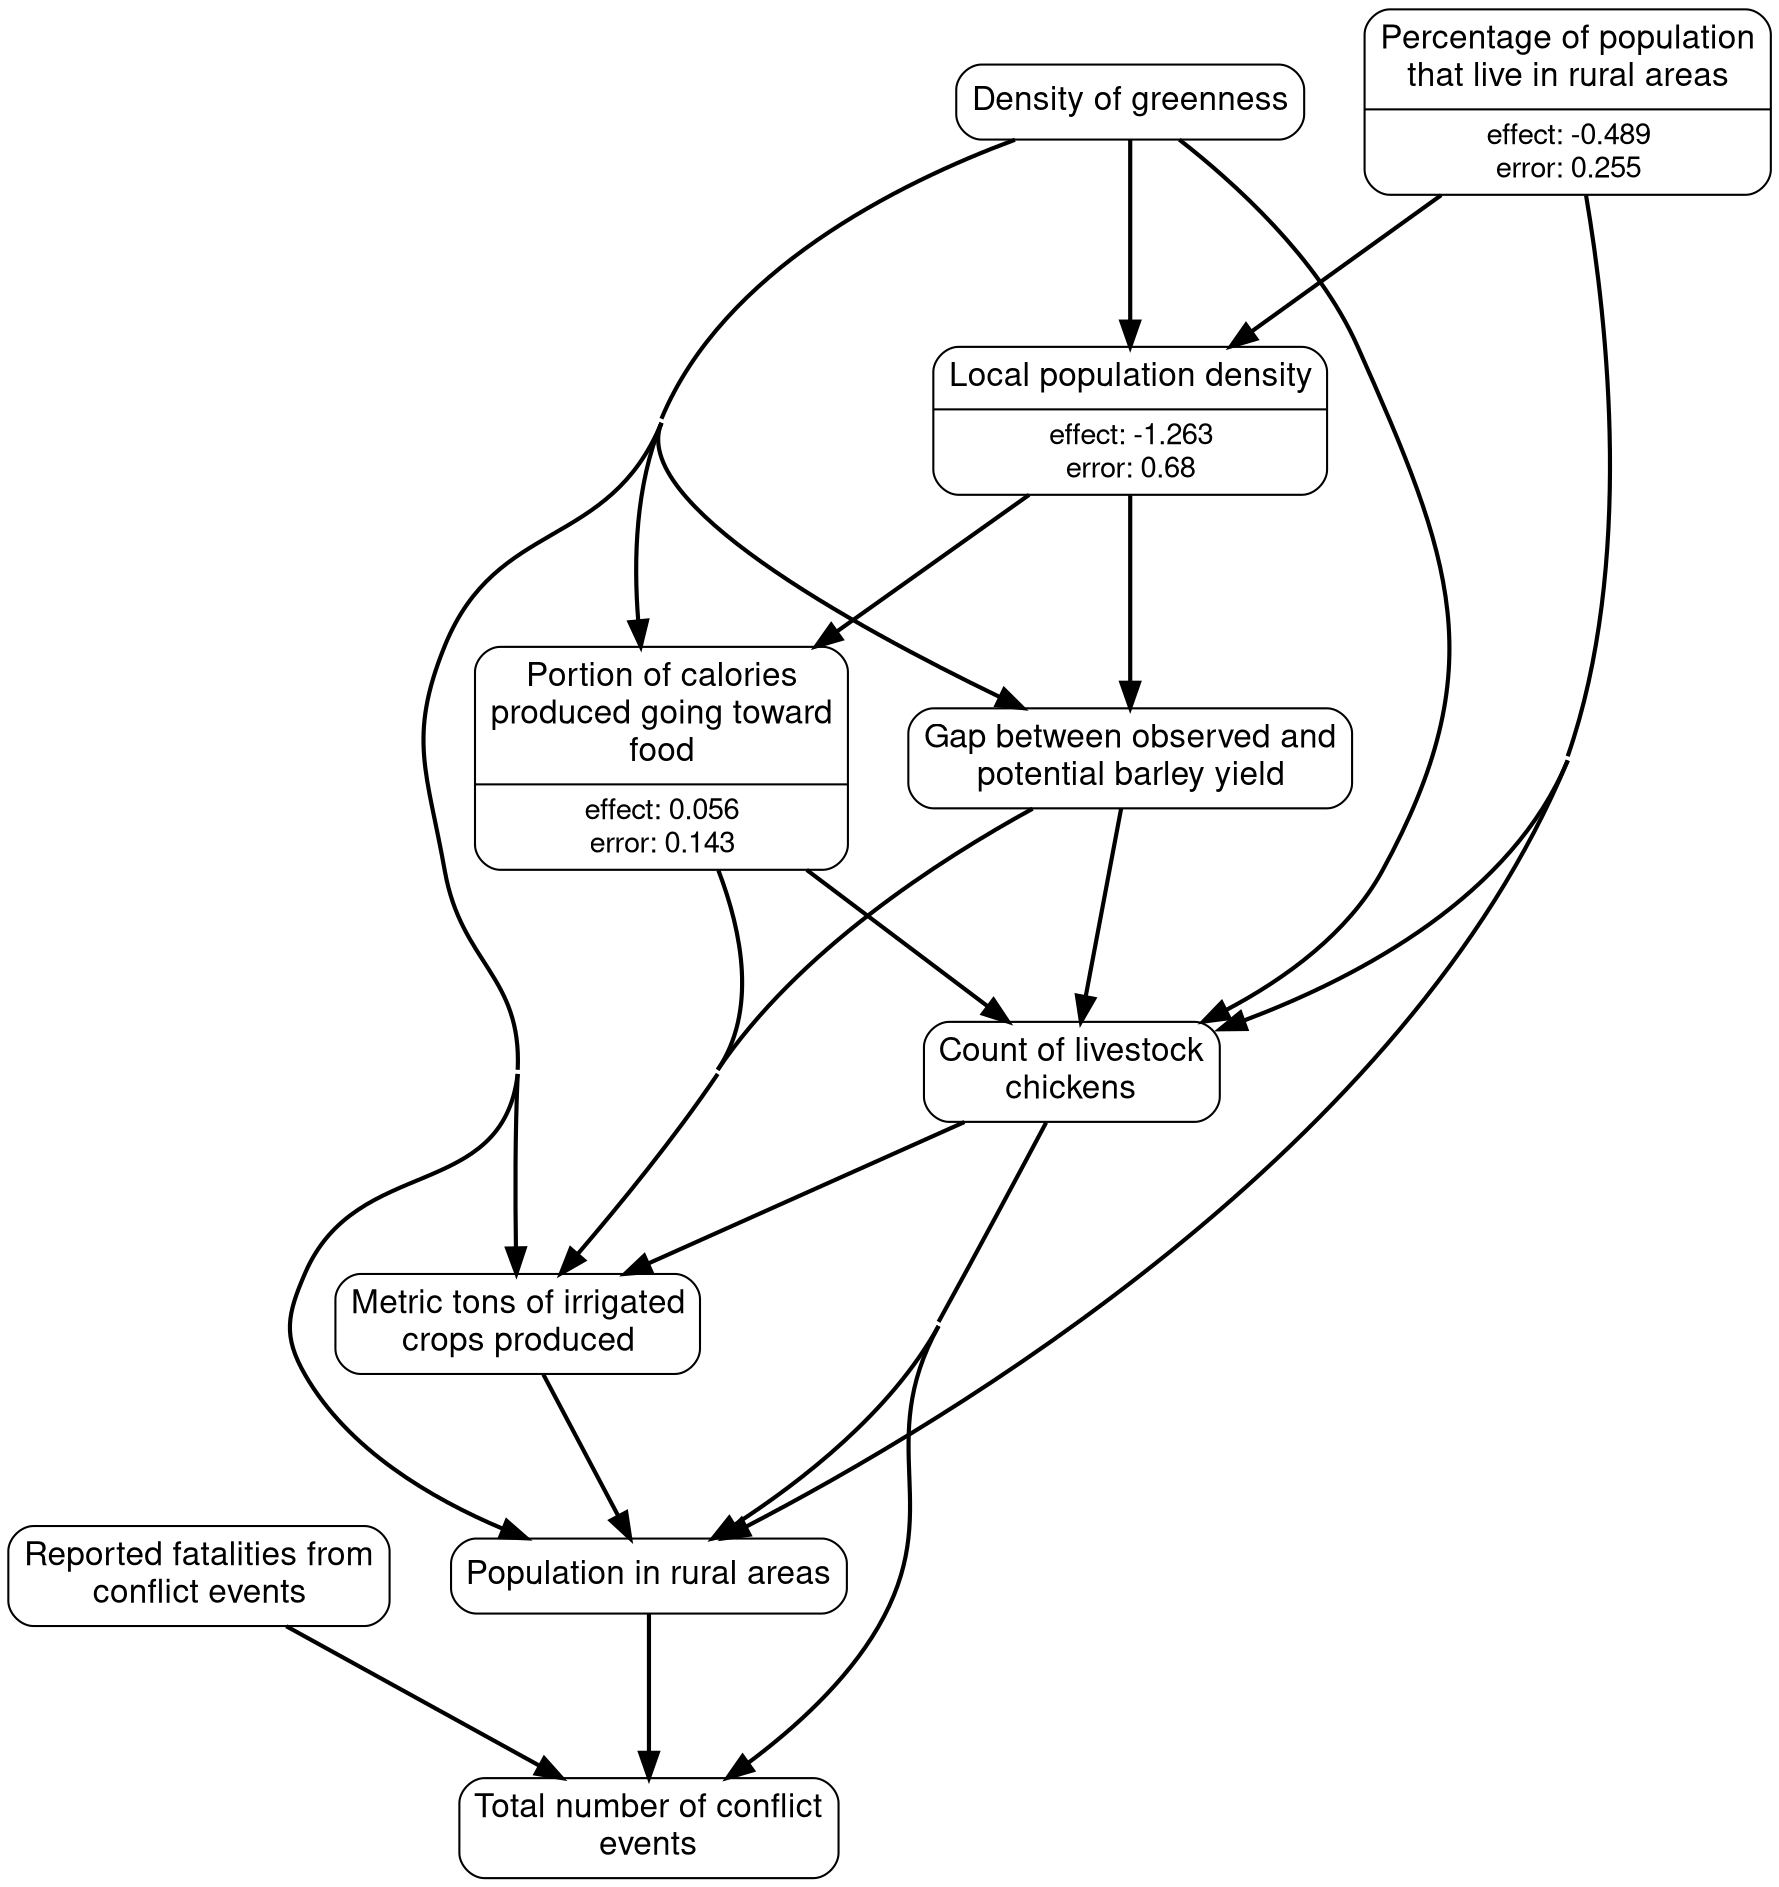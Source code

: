 # generated file for region: middle_east_and_north_africa by CausalModelRegionGenerator
strict digraph causalModel {
nodesep = 0.4;
concentrate = true;
node[shape = Mrecord, fontname = "Helvetica, Arial, sans-serif", margin = "0.07,0.05", penwidth = 1.0];
edge[arrowsize = 1.2, penwidth = 2];
ranksep=1;

# links
DeliveredkcalFraction_s -> chicken_number_s;
DeliveredkcalFraction_s -> spam_P_i_avg_s;
chicken_number_s -> spam_P_i_avg_s;
chicken_number_s -> rurpop_s;
chicken_number_s -> acl_sum_evnt_m;
spam_P_i_avg_s -> rurpop_s;
rurpop_s -> acl_sum_evnt_m;
yield_gap_barley_s -> chicken_number_s;
yield_gap_barley_s -> spam_P_i_avg_s;
rurratio_s -> chicken_number_s;
rurratio_s -> rurpop_s;
rurratio_s -> locdensity_y;
locdensity_y -> DeliveredkcalFraction_s;
locdensity_y -> yield_gap_barley_s;
ndvi_act_min_m -> DeliveredkcalFraction_s;
ndvi_act_min_m -> chicken_number_s;
ndvi_act_min_m -> spam_P_i_avg_s;
ndvi_act_min_m -> rurpop_s;
ndvi_act_min_m -> yield_gap_barley_s;
ndvi_act_min_m -> locdensity_y;
acl_sum_fatl_m -> acl_sum_evnt_m;
# nodes
DeliveredkcalFraction_s [label = <{<table align="center" border="0" cellspacing="1" cellpadding="1">
<tr><td><font point-size="16">Portion of calories<br/>produced going toward<br/>food<br/></font></td></tr>
</table>
|<table border="0" cellspacing="1" cellpadding="0.5"><tr><td><font point-size="14">effect: 0.056</font></td></tr>
<tr><td><font point-size="14">error: 0.143</font></td></tr></table>}>, class = rankB];
chicken_number_s [label = <<table align="center" border="0" cellspacing="1" cellpadding="1">
<tr><td><font point-size="16">Count of livestock<br/>chickens<br/></font></td></tr>
</table>
>, class = rankB];
spam_P_i_avg_s [label = <<table align="center" border="0" cellspacing="1" cellpadding="1">
<tr><td><font point-size="16">Metric tons of irrigated<br/>crops produced<br/></font></td></tr>
</table>
>, class = rankB];
rurpop_s [label = <<table align="center" border="0" cellspacing="1" cellpadding="1">
<tr><td><font point-size="16">Population in rural areas</font></td></tr>
</table>
>, class = rankB];
yield_gap_barley_s [label = <<table align="center" border="0" cellspacing="1" cellpadding="1">
<tr><td><font point-size="16">Gap between observed and<br/>potential barley yield<br/></font></td></tr>
</table>
>, class = rankB];
rurratio_s [label = <{<table align="center" border="0" cellspacing="1" cellpadding="1">
<tr><td><font point-size="16">Percentage of population<br/>that live in rural areas<br/></font></td></tr>
</table>
|<table border="0" cellspacing="1" cellpadding="0.5"><tr><td><font point-size="14">effect: -0.489</font></td></tr>
<tr><td><font point-size="14">error: 0.255</font></td></tr></table>}>, class = rankA];
locdensity_y [label = <{<table align="center" border="0" cellspacing="1" cellpadding="1">
<tr><td><font point-size="16">Local population density</font></td></tr>
</table>
|<table border="0" cellspacing="1" cellpadding="0.5"><tr><td><font point-size="14">effect: -1.263</font></td></tr>
<tr><td><font point-size="14">error: 0.68</font></td></tr></table>}>, class = rankB];
ndvi_act_min_m [label = <<table align="center" border="0" cellspacing="1" cellpadding="1">
<tr><td><font point-size="16">Density of greenness</font></td></tr>
</table>
>, class = rankA];
acl_sum_evnt_m [label = <<table align="center" border="0" cellspacing="1" cellpadding="1">
<tr><td><font point-size="16">Total number of conflict<br/>events<br/></font></td></tr>
</table>
>, class = rankC];
acl_sum_fatl_m [label = <<table align="center" border="0" cellspacing="1" cellpadding="1">
<tr><td><font point-size="16">Reported fatalities from<br/>conflict events<br/></font></td></tr>
</table>
>, class = rankC];
}
